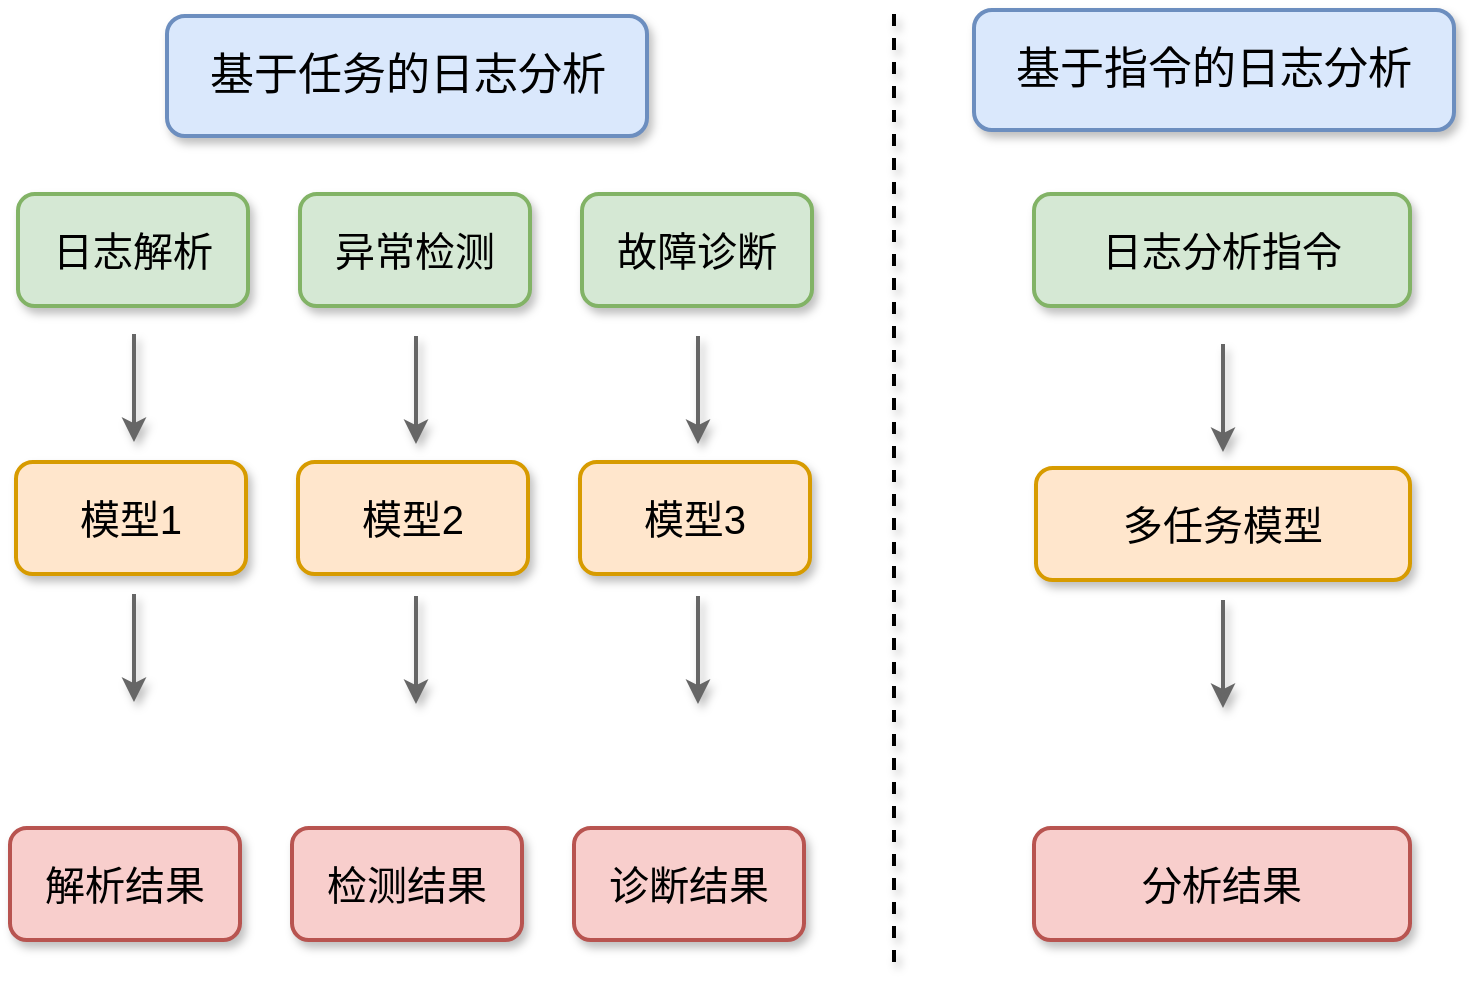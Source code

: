 <mxfile version="26.1.3">
  <diagram name="第 1 页" id="L4ce1Rrvn7hqPBwAT1Oa">
    <mxGraphModel dx="2306" dy="1543" grid="0" gridSize="10" guides="1" tooltips="1" connect="1" arrows="1" fold="1" page="0" pageScale="1" pageWidth="827" pageHeight="1169" math="0" shadow="0">
      <root>
        <mxCell id="0" />
        <mxCell id="1" parent="0" />
        <mxCell id="I-i7RFHFEAs0DxLh_xhu-2" value="&lt;font style=&quot;font-size: 22px;&quot;&gt;基于任务的日志分析&lt;/font&gt;" style="rounded=1;whiteSpace=wrap;html=1;strokeWidth=2;fontSize=20;labelBackgroundColor=none;fillColor=#dae8fc;strokeColor=#6c8ebf;fontFamily=Helvetica;fillStyle=solid;shadow=1;" parent="1" vertex="1">
          <mxGeometry x="-284.5" y="-134" width="240" height="60" as="geometry" />
        </mxCell>
        <mxCell id="I-i7RFHFEAs0DxLh_xhu-4" value="&lt;font style=&quot;font-size: 22px;&quot;&gt;基于指令的日志分析&lt;/font&gt;" style="rounded=1;whiteSpace=wrap;html=1;strokeWidth=2;fontSize=20;labelBackgroundColor=none;fillColor=#dae8fc;strokeColor=#6c8ebf;fillStyle=solid;shadow=1;" parent="1" vertex="1">
          <mxGeometry x="119" y="-137" width="240" height="60" as="geometry" />
        </mxCell>
        <mxCell id="I-i7RFHFEAs0DxLh_xhu-5" value="&lt;font&gt;日志解析&lt;/font&gt;" style="rounded=1;whiteSpace=wrap;html=1;strokeWidth=2;fontSize=20;labelBackgroundColor=none;fillColor=#D5E8D4;strokeColor=#82b366;fontFamily=Helvetica;fillStyle=solid;shadow=1;" parent="1" vertex="1">
          <mxGeometry x="-359" y="-45" width="115" height="56" as="geometry" />
        </mxCell>
        <mxCell id="I-i7RFHFEAs0DxLh_xhu-6" value="&lt;font&gt;异常检测&lt;/font&gt;" style="rounded=1;whiteSpace=wrap;html=1;strokeWidth=2;fontSize=20;labelBackgroundColor=none;fillColor=#D5E8D4;strokeColor=#82b366;fontFamily=Helvetica;fillStyle=solid;shadow=1;" parent="1" vertex="1">
          <mxGeometry x="-218" y="-45" width="115" height="56" as="geometry" />
        </mxCell>
        <mxCell id="I-i7RFHFEAs0DxLh_xhu-7" value="&lt;font&gt;故障诊断&lt;/font&gt;" style="rounded=1;whiteSpace=wrap;html=1;strokeWidth=2;fontSize=20;labelBackgroundColor=none;fillColor=#D5E8D4;strokeColor=#82b366;fontFamily=Helvetica;fillStyle=solid;shadow=1;" parent="1" vertex="1">
          <mxGeometry x="-77" y="-45" width="115" height="56" as="geometry" />
        </mxCell>
        <mxCell id="I-i7RFHFEAs0DxLh_xhu-8" value="" style="endArrow=classic;html=1;rounded=0;strokeWidth=2;fillColor=#f5f5f5;strokeColor=#666666;fontFamily=Helvetica;shadow=1;" parent="1" edge="1">
          <mxGeometry width="50" height="50" relative="1" as="geometry">
            <mxPoint x="-301" y="25" as="sourcePoint" />
            <mxPoint x="-301" y="79" as="targetPoint" />
          </mxGeometry>
        </mxCell>
        <mxCell id="I-i7RFHFEAs0DxLh_xhu-9" value="" style="endArrow=classic;html=1;rounded=0;strokeWidth=2;fillColor=#f5f5f5;strokeColor=#666666;fontFamily=Helvetica;shadow=1;" parent="1" edge="1">
          <mxGeometry width="50" height="50" relative="1" as="geometry">
            <mxPoint x="-160" y="26" as="sourcePoint" />
            <mxPoint x="-160" y="80" as="targetPoint" />
          </mxGeometry>
        </mxCell>
        <mxCell id="I-i7RFHFEAs0DxLh_xhu-10" value="" style="endArrow=classic;html=1;rounded=0;strokeWidth=2;fillColor=#f5f5f5;strokeColor=#666666;fontFamily=Helvetica;shadow=1;" parent="1" edge="1">
          <mxGeometry width="50" height="50" relative="1" as="geometry">
            <mxPoint x="-19" y="26" as="sourcePoint" />
            <mxPoint x="-19" y="80" as="targetPoint" />
          </mxGeometry>
        </mxCell>
        <mxCell id="I-i7RFHFEAs0DxLh_xhu-11" value="&lt;font&gt;模型1&lt;/font&gt;" style="rounded=1;whiteSpace=wrap;html=1;strokeWidth=2;fontSize=20;labelBackgroundColor=none;fillColor=#ffe6cc;strokeColor=#d79b00;fontFamily=Helvetica;fillStyle=solid;shadow=1;" parent="1" vertex="1">
          <mxGeometry x="-360" y="89" width="115" height="56" as="geometry" />
        </mxCell>
        <mxCell id="I-i7RFHFEAs0DxLh_xhu-12" value="&lt;font&gt;模型2&lt;/font&gt;" style="rounded=1;whiteSpace=wrap;html=1;strokeWidth=2;fontSize=20;labelBackgroundColor=none;fillColor=#ffe6cc;strokeColor=#d79b00;fontFamily=Helvetica;fillStyle=solid;shadow=1;" parent="1" vertex="1">
          <mxGeometry x="-219" y="89" width="115" height="56" as="geometry" />
        </mxCell>
        <mxCell id="I-i7RFHFEAs0DxLh_xhu-13" value="&lt;font&gt;模型3&lt;/font&gt;" style="rounded=1;whiteSpace=wrap;html=1;strokeWidth=2;fontSize=20;labelBackgroundColor=none;fillColor=#ffe6cc;strokeColor=#d79b00;fontFamily=Helvetica;fillStyle=solid;shadow=1;" parent="1" vertex="1">
          <mxGeometry x="-78" y="89" width="115" height="56" as="geometry" />
        </mxCell>
        <mxCell id="I-i7RFHFEAs0DxLh_xhu-18" value="解析结果" style="rounded=1;whiteSpace=wrap;html=1;strokeWidth=2;fontSize=20;labelBackgroundColor=none;fillColor=#f8cecc;strokeColor=#b85450;fontFamily=Helvetica;fillStyle=solid;shadow=1;" parent="1" vertex="1">
          <mxGeometry x="-363" y="272" width="115" height="56" as="geometry" />
        </mxCell>
        <mxCell id="I-i7RFHFEAs0DxLh_xhu-19" value="&lt;font&gt;检测结果&lt;/font&gt;" style="rounded=1;whiteSpace=wrap;html=1;strokeWidth=2;fontSize=20;labelBackgroundColor=none;fillColor=#f8cecc;strokeColor=#b85450;fontFamily=Helvetica;fillStyle=solid;shadow=1;" parent="1" vertex="1">
          <mxGeometry x="-222" y="272" width="115" height="56" as="geometry" />
        </mxCell>
        <mxCell id="I-i7RFHFEAs0DxLh_xhu-20" value="&lt;font&gt;诊断结果&lt;/font&gt;" style="rounded=1;whiteSpace=wrap;html=1;strokeWidth=2;fontSize=20;labelBackgroundColor=none;fillColor=#f8cecc;strokeColor=#b85450;fontFamily=Helvetica;fillStyle=solid;shadow=1;" parent="1" vertex="1">
          <mxGeometry x="-81" y="272" width="115" height="56" as="geometry" />
        </mxCell>
        <mxCell id="I-i7RFHFEAs0DxLh_xhu-21" value="" style="endArrow=classic;html=1;rounded=0;strokeWidth=2;fillColor=#f5f5f5;strokeColor=#666666;fontFamily=Helvetica;shadow=1;" parent="1" edge="1">
          <mxGeometry width="50" height="50" relative="1" as="geometry">
            <mxPoint x="-301" y="155" as="sourcePoint" />
            <mxPoint x="-301" y="209" as="targetPoint" />
          </mxGeometry>
        </mxCell>
        <mxCell id="I-i7RFHFEAs0DxLh_xhu-22" value="" style="endArrow=classic;html=1;rounded=0;strokeWidth=2;fillColor=#f5f5f5;strokeColor=#666666;fontFamily=Helvetica;shadow=1;" parent="1" edge="1">
          <mxGeometry width="50" height="50" relative="1" as="geometry">
            <mxPoint x="-160" y="156" as="sourcePoint" />
            <mxPoint x="-160" y="210" as="targetPoint" />
          </mxGeometry>
        </mxCell>
        <mxCell id="I-i7RFHFEAs0DxLh_xhu-23" value="" style="endArrow=classic;html=1;rounded=0;strokeWidth=2;fillColor=#f5f5f5;strokeColor=#666666;fontFamily=Helvetica;shadow=1;" parent="1" edge="1">
          <mxGeometry width="50" height="50" relative="1" as="geometry">
            <mxPoint x="-19" y="156" as="sourcePoint" />
            <mxPoint x="-19" y="210" as="targetPoint" />
          </mxGeometry>
        </mxCell>
        <mxCell id="I-i7RFHFEAs0DxLh_xhu-24" value="&lt;font&gt;日志分析指令&lt;/font&gt;" style="rounded=1;whiteSpace=wrap;html=1;strokeWidth=2;fontSize=20;labelBackgroundColor=none;fillColor=#d5e8d4;strokeColor=#82b366;fontFamily=Helvetica;fillStyle=solid;shadow=1;" parent="1" vertex="1">
          <mxGeometry x="149" y="-45" width="188" height="56" as="geometry" />
        </mxCell>
        <mxCell id="I-i7RFHFEAs0DxLh_xhu-25" value="" style="endArrow=classic;html=1;rounded=0;strokeWidth=2;fillColor=#f5f5f5;strokeColor=#666666;fontFamily=Helvetica;shadow=1;" parent="1" edge="1">
          <mxGeometry width="50" height="50" relative="1" as="geometry">
            <mxPoint x="243.5" y="30" as="sourcePoint" />
            <mxPoint x="243.5" y="84" as="targetPoint" />
          </mxGeometry>
        </mxCell>
        <mxCell id="I-i7RFHFEAs0DxLh_xhu-28" value="&lt;font&gt;多任务模型&lt;/font&gt;" style="rounded=1;whiteSpace=wrap;html=1;strokeWidth=2;fontSize=20;labelBackgroundColor=none;fillColor=#ffe6cc;strokeColor=#d79b00;fontFamily=Helvetica;fillStyle=solid;shadow=1;" parent="1" vertex="1">
          <mxGeometry x="150" y="92" width="187" height="56" as="geometry" />
        </mxCell>
        <mxCell id="I-i7RFHFEAs0DxLh_xhu-29" value="" style="endArrow=classic;html=1;rounded=0;strokeWidth=2;fillColor=#f5f5f5;strokeColor=#666666;fontFamily=Helvetica;shadow=1;" parent="1" edge="1">
          <mxGeometry width="50" height="50" relative="1" as="geometry">
            <mxPoint x="243.5" y="158" as="sourcePoint" />
            <mxPoint x="243.5" y="212" as="targetPoint" />
          </mxGeometry>
        </mxCell>
        <mxCell id="I-i7RFHFEAs0DxLh_xhu-30" value="&lt;font&gt;分析结果&lt;/font&gt;" style="rounded=1;whiteSpace=wrap;html=1;strokeWidth=2;fontSize=20;labelBackgroundColor=none;fillColor=#f8cecc;strokeColor=#b85450;fontFamily=Helvetica;fillStyle=solid;shadow=1;" parent="1" vertex="1">
          <mxGeometry x="149" y="272" width="188" height="56" as="geometry" />
        </mxCell>
        <mxCell id="I-i7RFHFEAs0DxLh_xhu-31" value="" style="endArrow=none;dashed=1;html=1;rounded=0;strokeWidth=2;shadow=1;" parent="1" edge="1">
          <mxGeometry width="50" height="50" relative="1" as="geometry">
            <mxPoint x="79" y="339" as="sourcePoint" />
            <mxPoint x="79" y="-137" as="targetPoint" />
          </mxGeometry>
        </mxCell>
      </root>
    </mxGraphModel>
  </diagram>
</mxfile>
